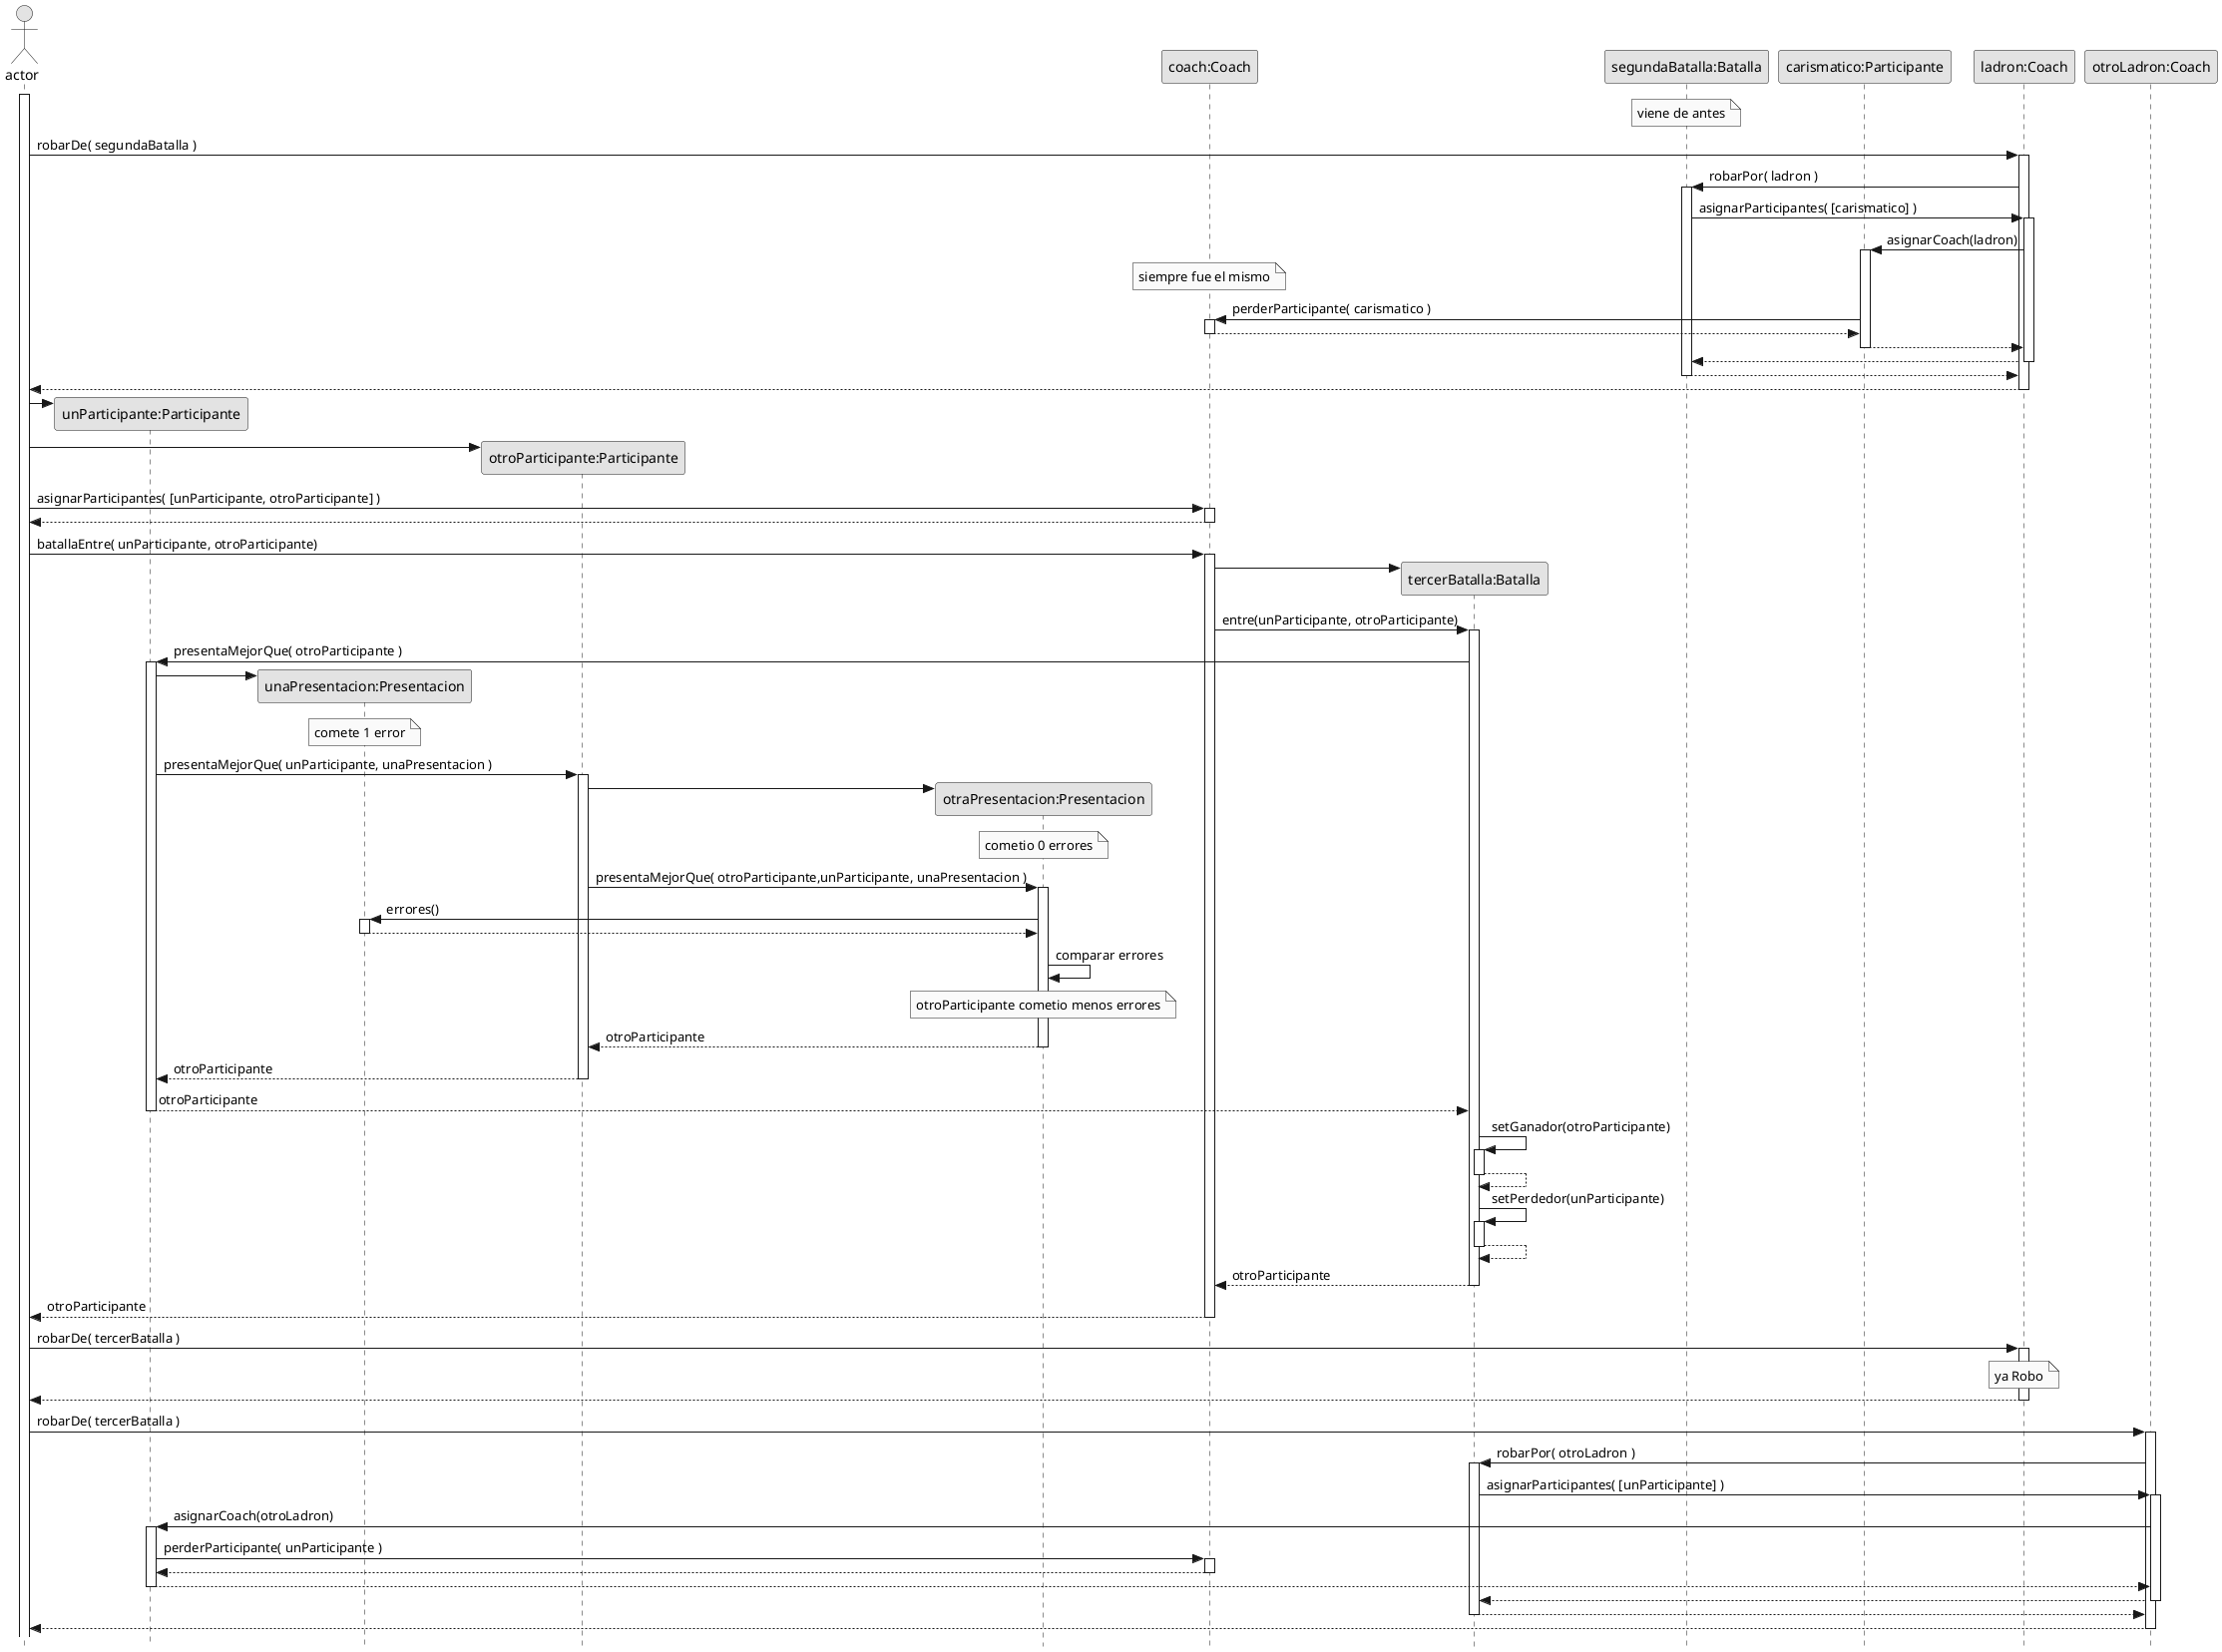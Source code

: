@startuml
skinparam style strictuml
skinparam classAttributeIconSize 0
skinparam monochrome true

actor actor
participant p1 as "unParticipante:Participante"
participant pp1 as "unaPresentacion:Presentacion"
participant p2 as "otroParticipante:Participante"
participant pp2 as "otraPresentacion:Presentacion"
participant coach as "coach:Coach"
participant bat as "tercerBatalla:Batalla"

participant bat2 as "segundaBatalla:Batalla"
participant p3 as "carismatico:Participante"
participant coach2 as "ladron:Coach"
participant coach3 as "otroLadron:Coach"

actor ++

note over bat2 : viene de antes
actor -> coach2 ++ : robarDe( segundaBatalla )
coach2 -> bat2 ++ : robarPor( ladron )
bat2 -> coach2 ++ : asignarParticipantes( [carismatico] )
coach2 -> p3 ++ : asignarCoach(ladron)
note over coach : siempre fue el mismo
p3 -> coach ++ : perderParticipante( carismatico )

return
return
return
return
return

actor -> p1 **

actor -> p2 **

actor -> coach ++ : asignarParticipantes( [unParticipante, otroParticipante] )
return

actor -> coach ++: batallaEntre( unParticipante, otroParticipante)

coach -> bat **
coach -> bat ++: entre(unParticipante, otroParticipante)

bat -> p1 ++: presentaMejorQue( otroParticipante )

p1 -> pp1 ** 
note over pp1 : comete 1 error

p1 -> p2 ++: presentaMejorQue( unParticipante, unaPresentacion )

p2 -> pp2 ** 
note over pp2 : cometio 0 errores

p2 -> pp2 ++: presentaMejorQue( otroParticipante,unParticipante, unaPresentacion )

pp2 -> pp1 ++: errores()
return

pp2 -> pp2 : comparar errores

note over pp2 : otroParticipante cometio menos errores


return otroParticipante
return otroParticipante
return otroParticipante

bat -> bat ++ : setGanador(otroParticipante)
return
bat -> bat ++ : setPerdedor(unParticipante)
return

return otroParticipante
return otroParticipante


actor -> coach2 ++ : robarDe( tercerBatalla )
note over coach2 : ya Robo
return

actor -> coach3 ++ : robarDe( tercerBatalla )
coach3 -> bat ++ : robarPor( otroLadron )
bat -> coach3 ++ : asignarParticipantes( [unParticipante] )
coach3 -> p1 ++ : asignarCoach(otroLadron)
p1 -> coach ++ : perderParticipante( unParticipante )

return
return
return
return
return

@enduml